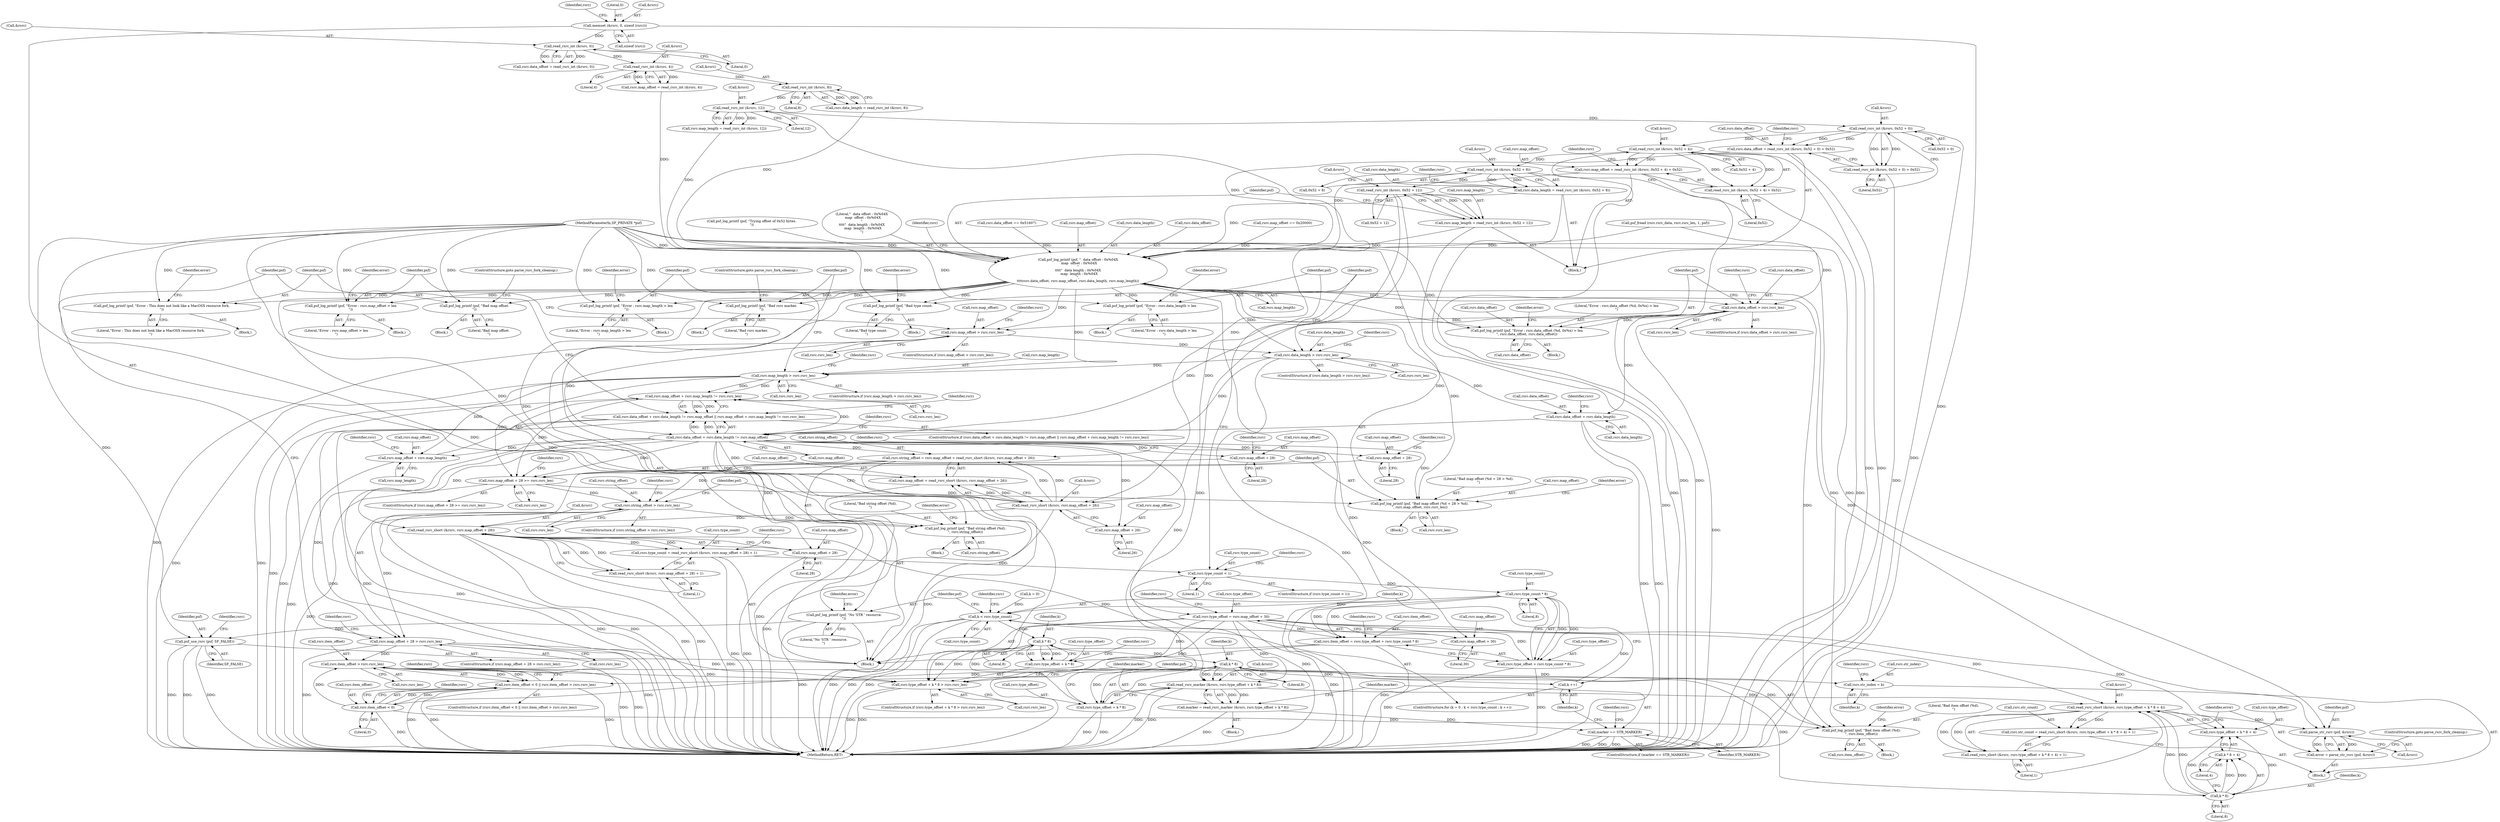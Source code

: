 digraph "0_libsndfile_dbe14f00030af5d3577f4cabbf9861db59e9c378@API" {
"1000248" [label="(Call,read_rsrc_int (&rsrc, 0x52 + 0))"];
"1000223" [label="(Call,read_rsrc_int (&rsrc, 12))"];
"1000215" [label="(Call,read_rsrc_int (&rsrc, 8))"];
"1000207" [label="(Call,read_rsrc_int (&rsrc, 4))"];
"1000199" [label="(Call,read_rsrc_int (&rsrc, 0))"];
"1000116" [label="(Call,memset (&rsrc, 0, sizeof (rsrc)))"];
"1000243" [label="(Call,rsrc.data_offset = read_rsrc_int (&rsrc, 0x52 + 0) + 0x52)"];
"1000287" [label="(Call,psf_log_printf (psf, \"  data offset : 0x%04X\n  map  offset : 0x%04X\n\"\n\t\t\t\t\"  data length : 0x%04X\n  map  length : 0x%04X\n\",\n\t\t\t\trsrc.data_offset, rsrc.map_offset, rsrc.data_length, rsrc.map_length))"];
"1000303" [label="(Call,rsrc.data_offset > rsrc.rsrc_len)"];
"1000311" [label="(Call,psf_log_printf (psf, \"Error : rsrc.data_offset (%d, 0x%x) > len\n\", rsrc.data_offset, rsrc.data_offset))"];
"1000325" [label="(Call,rsrc.map_offset > rsrc.rsrc_len)"];
"1000341" [label="(Call,rsrc.data_length > rsrc.rsrc_len)"];
"1000357" [label="(Call,rsrc.map_length > rsrc.rsrc_len)"];
"1000385" [label="(Call,rsrc.map_offset + rsrc.map_length != rsrc.rsrc_len)"];
"1000373" [label="(Call,rsrc.data_offset + rsrc.data_length != rsrc.map_offset || rsrc.map_offset + rsrc.map_length != rsrc.rsrc_len)"];
"1000405" [label="(Call,rsrc.map_offset + 28 >= rsrc.rsrc_len)"];
"1000415" [label="(Call,psf_log_printf (psf, \"Bad map offset (%d + 28 > %d).\n\", rsrc.map_offset, rsrc.rsrc_len))"];
"1000445" [label="(Call,rsrc.string_offset > rsrc.rsrc_len)"];
"1000453" [label="(Call,psf_log_printf (psf, \"Bad string offset (%d).\n\", rsrc.string_offset))"];
"1000473" [label="(Call,rsrc.map_offset + 28 > rsrc.rsrc_len)"];
"1000535" [label="(Call,rsrc.item_offset > rsrc.rsrc_len)"];
"1000529" [label="(Call,rsrc.item_offset < 0 || rsrc.item_offset > rsrc.rsrc_len)"];
"1000543" [label="(Call,psf_log_printf (psf, \"Bad item offset (%d).\n\", rsrc.item_offset))"];
"1000572" [label="(Call,rsrc.type_offset + k * 8 > rsrc.rsrc_len)"];
"1000386" [label="(Call,rsrc.map_offset + rsrc.map_length)"];
"1000374" [label="(Call,rsrc.data_offset + rsrc.data_length != rsrc.map_offset)"];
"1000406" [label="(Call,rsrc.map_offset + 28)"];
"1000428" [label="(Call,rsrc.string_offset = rsrc.map_offset + read_rsrc_short (&rsrc, rsrc.map_offset + 26))"];
"1000432" [label="(Call,rsrc.map_offset + read_rsrc_short (&rsrc, rsrc.map_offset + 26))"];
"1000436" [label="(Call,read_rsrc_short (&rsrc, rsrc.map_offset + 26))"];
"1000492" [label="(Call,read_rsrc_short (&rsrc, rsrc.map_offset + 28))"];
"1000487" [label="(Call,rsrc.type_count = read_rsrc_short (&rsrc, rsrc.map_offset + 28) + 1)"];
"1000502" [label="(Call,rsrc.type_count < 1)"];
"1000523" [label="(Call,rsrc.type_count * 8)"];
"1000515" [label="(Call,rsrc.item_offset = rsrc.type_offset + rsrc.type_count * 8)"];
"1000530" [label="(Call,rsrc.item_offset < 0)"];
"1000519" [label="(Call,rsrc.type_offset + rsrc.type_count * 8)"];
"1000563" [label="(Call,k < rsrc.type_count)"];
"1000577" [label="(Call,k * 8)"];
"1000573" [label="(Call,rsrc.type_offset + k * 8)"];
"1000597" [label="(Call,k * 8)"];
"1000568" [label="(Call,k ++)"];
"1000590" [label="(Call,read_rsrc_marker (&rsrc, rsrc.type_offset + k * 8))"];
"1000588" [label="(Call,marker = read_rsrc_marker (&rsrc, rsrc.type_offset + k * 8))"];
"1000601" [label="(Call,marker == STR_MARKER)"];
"1000615" [label="(Call,read_rsrc_short (&rsrc, rsrc.type_offset + k * 8 + 4))"];
"1000610" [label="(Call,rsrc.str_count = read_rsrc_short (&rsrc, rsrc.type_offset + k * 8 + 4) + 1)"];
"1000614" [label="(Call,read_rsrc_short (&rsrc, rsrc.type_offset + k * 8 + 4) + 1)"];
"1000630" [label="(Call,parse_str_rsrc (psf, &rsrc))"];
"1000628" [label="(Call,error = parse_str_rsrc (psf, &rsrc))"];
"1000593" [label="(Call,rsrc.type_offset + k * 8)"];
"1000605" [label="(Call,rsrc.str_index = k)"];
"1000623" [label="(Call,k * 8)"];
"1000618" [label="(Call,rsrc.type_offset + k * 8 + 4)"];
"1000622" [label="(Call,k * 8 + 4)"];
"1000491" [label="(Call,read_rsrc_short (&rsrc, rsrc.map_offset + 28) + 1)"];
"1000439" [label="(Call,rsrc.map_offset + 26)"];
"1000463" [label="(Call,rsrc.type_offset = rsrc.map_offset + 30)"];
"1000467" [label="(Call,rsrc.map_offset + 30)"];
"1000474" [label="(Call,rsrc.map_offset + 28)"];
"1000495" [label="(Call,rsrc.map_offset + 28)"];
"1000375" [label="(Call,rsrc.data_offset + rsrc.data_length)"];
"1000333" [label="(Call,psf_log_printf (psf, \"Error : rsrc.map_offset > len\n\"))"];
"1000349" [label="(Call,psf_log_printf (psf, \"Error : rsrc.data_length > len\n\"))"];
"1000365" [label="(Call,psf_log_printf (psf, \"Error : rsrc.map_length > len\n\"))"];
"1000397" [label="(Call,psf_log_printf (psf, \"Error : This does not look like a MacOSX resource fork.\n\"))"];
"1000483" [label="(Call,psf_log_printf (psf, \"Bad map offset.\n\"))"];
"1000508" [label="(Call,psf_log_printf (psf, \"Bad type count.\n\"))"];
"1000584" [label="(Call,psf_log_printf (psf, \"Bad rsrc marker.\n\"))"];
"1000635" [label="(Call,psf_log_printf (psf, \"No 'STR ' resource.\n\"))"];
"1000642" [label="(Call,psf_use_rsrc (psf, SF_FALSE))"];
"1000247" [label="(Call,read_rsrc_int (&rsrc, 0x52 + 0) + 0x52)"];
"1000260" [label="(Call,read_rsrc_int (&rsrc, 0x52 + 4))"];
"1000255" [label="(Call,rsrc.map_offset = read_rsrc_int (&rsrc, 0x52 + 4) + 0x52)"];
"1000259" [label="(Call,read_rsrc_int (&rsrc, 0x52 + 4) + 0x52)"];
"1000271" [label="(Call,read_rsrc_int (&rsrc, 0x52 + 8))"];
"1000267" [label="(Call,rsrc.data_length = read_rsrc_int (&rsrc, 0x52 + 8))"];
"1000281" [label="(Call,read_rsrc_int (&rsrc, 0x52 + 12))"];
"1000277" [label="(Call,rsrc.map_length = read_rsrc_int (&rsrc, 0x52 + 12))"];
"1000345" [label="(Call,rsrc.rsrc_len)"];
"1000519" [label="(Call,rsrc.type_offset + rsrc.type_count * 8)"];
"1000639" [label="(Identifier,error)"];
"1000479" [label="(Call,rsrc.rsrc_len)"];
"1000195" [label="(Call,rsrc.data_offset = read_rsrc_int (&rsrc, 0))"];
"1000600" [label="(ControlStructure,if (marker == STR_MARKER))"];
"1000104" [label="(MethodParameterIn,SF_PRIVATE *psf)"];
"1000414" [label="(Block,)"];
"1000563" [label="(Call,k < rsrc.type_count)"];
"1000622" [label="(Call,k * 8 + 4)"];
"1000340" [label="(ControlStructure,if (rsrc.data_length > rsrc.rsrc_len))"];
"1000263" [label="(Call,0x52 + 4)"];
"1000443" [label="(Literal,26)"];
"1000583" [label="(Block,)"];
"1000382" [label="(Call,rsrc.map_offset)"];
"1000364" [label="(Block,)"];
"1000430" [label="(Identifier,rsrc)"];
"1000615" [label="(Call,read_rsrc_short (&rsrc, rsrc.type_offset + k * 8 + 4))"];
"1000281" [label="(Call,read_rsrc_int (&rsrc, 0x52 + 12))"];
"1000604" [label="(Block,)"];
"1000234" [label="(Call,rsrc.map_offset == 0x20000)"];
"1000489" [label="(Identifier,rsrc)"];
"1000105" [label="(Block,)"];
"1000268" [label="(Call,rsrc.data_length)"];
"1000251" [label="(Call,0x52 + 0)"];
"1000248" [label="(Call,read_rsrc_int (&rsrc, 0x52 + 0))"];
"1000314" [label="(Call,rsrc.data_offset)"];
"1000543" [label="(Call,psf_log_printf (psf, \"Bad item offset (%d).\n\", rsrc.item_offset))"];
"1000585" [label="(Identifier,psf)"];
"1000219" [label="(Call,rsrc.map_length = read_rsrc_int (&rsrc, 12))"];
"1000116" [label="(Call,memset (&rsrc, 0, sizeof (rsrc)))"];
"1000175" [label="(Call,psf_fread (rsrc.rsrc_data, rsrc.rsrc_len, 1, psf))"];
"1000215" [label="(Call,read_rsrc_int (&rsrc, 8))"];
"1000334" [label="(Identifier,psf)"];
"1000580" [label="(Call,rsrc.rsrc_len)"];
"1000634" [label="(ControlStructure,goto parse_rsrc_fork_cleanup;)"];
"1000528" [label="(ControlStructure,if (rsrc.item_offset < 0 || rsrc.item_offset > rsrc.rsrc_len))"];
"1000407" [label="(Call,rsrc.map_offset)"];
"1000260" [label="(Call,read_rsrc_int (&rsrc, 0x52 + 4))"];
"1000546" [label="(Call,rsrc.item_offset)"];
"1000571" [label="(ControlStructure,if (rsrc.type_offset + k * 8 > rsrc.rsrc_len))"];
"1000568" [label="(Call,k ++)"];
"1000524" [label="(Call,rsrc.type_count)"];
"1000603" [label="(Identifier,STR_MARKER)"];
"1000632" [label="(Call,&rsrc)"];
"1000417" [label="(Literal,\"Bad map offset (%d + 28 > %d).\n\")"];
"1000624" [label="(Identifier,k)"];
"1000388" [label="(Identifier,rsrc)"];
"1000436" [label="(Call,read_rsrc_short (&rsrc, rsrc.map_offset + 26))"];
"1000397" [label="(Call,psf_log_printf (psf, \"Error : This does not look like a MacOSX resource fork.\n\"))"];
"1000485" [label="(Literal,\"Bad map offset.\n\")"];
"1000504" [label="(Identifier,rsrc)"];
"1000579" [label="(Literal,8)"];
"1000618" [label="(Call,rsrc.type_offset + k * 8 + 4)"];
"1000311" [label="(Call,psf_log_printf (psf, \"Error : rsrc.data_offset (%d, 0x%x) > len\n\", rsrc.data_offset, rsrc.data_offset))"];
"1000321" [label="(Identifier,error)"];
"1000421" [label="(Call,rsrc.rsrc_len)"];
"1000256" [label="(Call,rsrc.map_offset)"];
"1000226" [label="(Literal,12)"];
"1000377" [label="(Identifier,rsrc)"];
"1000224" [label="(Call,&rsrc)"];
"1000406" [label="(Call,rsrc.map_offset + 28)"];
"1000587" [label="(ControlStructure,goto parse_rsrc_fork_cleanup;)"];
"1000361" [label="(Call,rsrc.rsrc_len)"];
"1000387" [label="(Call,rsrc.map_offset)"];
"1000447" [label="(Identifier,rsrc)"];
"1000243" [label="(Call,rsrc.data_offset = read_rsrc_int (&rsrc, 0x52 + 0) + 0x52)"];
"1000534" [label="(Literal,0)"];
"1000367" [label="(Literal,\"Error : rsrc.map_length > len\n\")"];
"1000530" [label="(Call,rsrc.item_offset < 0)"];
"1000627" [label="(Literal,1)"];
"1000271" [label="(Call,read_rsrc_int (&rsrc, 0x52 + 8))"];
"1000240" [label="(Call,psf_log_printf (psf, \"Trying offset of 0x52 bytes.\n\"))"];
"1000446" [label="(Call,rsrc.string_offset)"];
"1000463" [label="(Call,rsrc.type_offset = rsrc.map_offset + 30)"];
"1000594" [label="(Call,rsrc.type_offset)"];
"1000559" [label="(ControlStructure,for (k = 0 ; k < rsrc.type_count ; k ++))"];
"1000247" [label="(Call,read_rsrc_int (&rsrc, 0x52 + 0) + 0x52)"];
"1000207" [label="(Call,read_rsrc_int (&rsrc, 4))"];
"1000279" [label="(Identifier,rsrc)"];
"1000289" [label="(Literal,\"  data offset : 0x%04X\n  map  offset : 0x%04X\n\"\n\t\t\t\t\"  data length : 0x%04X\n  map  length : 0x%04X\n\")"];
"1000351" [label="(Literal,\"Error : rsrc.data_length > len\n\")"];
"1000449" [label="(Call,rsrc.rsrc_len)"];
"1000492" [label="(Call,read_rsrc_short (&rsrc, rsrc.map_offset + 28))"];
"1000616" [label="(Call,&rsrc)"];
"1000342" [label="(Call,rsrc.data_length)"];
"1000588" [label="(Call,marker = read_rsrc_marker (&rsrc, rsrc.type_offset + k * 8))"];
"1000509" [label="(Identifier,psf)"];
"1000502" [label="(Call,rsrc.type_count < 1)"];
"1000584" [label="(Call,psf_log_printf (psf, \"Bad rsrc marker.\n\"))"];
"1000520" [label="(Call,rsrc.type_offset)"];
"1000476" [label="(Identifier,rsrc)"];
"1000544" [label="(Identifier,psf)"];
"1000313" [label="(Literal,\"Error : rsrc.data_offset (%d, 0x%x) > len\n\")"];
"1000216" [label="(Call,&rsrc)"];
"1000467" [label="(Call,rsrc.map_offset + 30)"];
"1000527" [label="(Literal,8)"];
"1000496" [label="(Call,rsrc.map_offset)"];
"1000574" [label="(Call,rsrc.type_offset)"];
"1000486" [label="(ControlStructure,goto parse_rsrc_fork_cleanup;)"];
"1000508" [label="(Call,psf_log_printf (psf, \"Bad type count.\n\"))"];
"1000439" [label="(Call,rsrc.map_offset + 26)"];
"1000545" [label="(Literal,\"Bad item offset (%d).\n\")"];
"1000516" [label="(Call,rsrc.item_offset)"];
"1000372" [label="(ControlStructure,if (rsrc.data_offset + rsrc.data_length != rsrc.map_offset || rsrc.map_offset + rsrc.map_length != rsrc.rsrc_len))"];
"1000239" [label="(Block,)"];
"1000636" [label="(Identifier,psf)"];
"1000326" [label="(Call,rsrc.map_offset)"];
"1000433" [label="(Call,rsrc.map_offset)"];
"1000415" [label="(Call,psf_log_printf (psf, \"Bad map offset (%d + 28 > %d).\n\", rsrc.map_offset, rsrc.rsrc_len))"];
"1000510" [label="(Literal,\"Bad type count.\n\")"];
"1000623" [label="(Call,k * 8)"];
"1000359" [label="(Identifier,rsrc)"];
"1000536" [label="(Call,rsrc.item_offset)"];
"1000512" [label="(Identifier,error)"];
"1000401" [label="(Identifier,error)"];
"1000429" [label="(Call,rsrc.string_offset)"];
"1000375" [label="(Call,rsrc.data_offset + rsrc.data_length)"];
"1000357" [label="(Call,rsrc.map_length > rsrc.rsrc_len)"];
"1000529" [label="(Call,rsrc.item_offset < 0 || rsrc.item_offset > rsrc.rsrc_len)"];
"1000532" [label="(Identifier,rsrc)"];
"1000474" [label="(Call,rsrc.map_offset + 28)"];
"1000593" [label="(Call,rsrc.type_offset + k * 8)"];
"1000356" [label="(ControlStructure,if (rsrc.map_length > rsrc.rsrc_len))"];
"1000503" [label="(Call,rsrc.type_count)"];
"1000304" [label="(Call,rsrc.data_offset)"];
"1000644" [label="(Identifier,SF_FALSE)"];
"1000455" [label="(Literal,\"Bad string offset (%d).\n\")"];
"1000619" [label="(Call,rsrc.type_offset)"];
"1000655" [label="(MethodReturn,RET)"];
"1000531" [label="(Call,rsrc.item_offset)"];
"1000269" [label="(Identifier,rsrc)"];
"1000472" [label="(ControlStructure,if (rsrc.map_offset + 28 > rsrc.rsrc_len))"];
"1000606" [label="(Call,rsrc.str_index)"];
"1000578" [label="(Identifier,k)"];
"1000312" [label="(Identifier,psf)"];
"1000581" [label="(Identifier,rsrc)"];
"1000267" [label="(Call,rsrc.data_length = read_rsrc_int (&rsrc, 0x52 + 8))"];
"1000456" [label="(Call,rsrc.string_offset)"];
"1000374" [label="(Call,rsrc.data_offset + rsrc.data_length != rsrc.map_offset)"];
"1000408" [label="(Identifier,rsrc)"];
"1000203" [label="(Call,rsrc.map_offset = read_rsrc_int (&rsrc, 4))"];
"1000432" [label="(Call,rsrc.map_offset + read_rsrc_short (&rsrc, rsrc.map_offset + 26))"];
"1000480" [label="(Identifier,rsrc)"];
"1000350" [label="(Identifier,psf)"];
"1000488" [label="(Call,rsrc.type_count)"];
"1000484" [label="(Identifier,psf)"];
"1000396" [label="(Block,)"];
"1000327" [label="(Identifier,rsrc)"];
"1000612" [label="(Identifier,rsrc)"];
"1000440" [label="(Call,rsrc.map_offset)"];
"1000332" [label="(Block,)"];
"1000333" [label="(Call,psf_log_printf (psf, \"Error : rsrc.map_offset > len\n\"))"];
"1000278" [label="(Call,rsrc.map_length)"];
"1000614" [label="(Call,read_rsrc_short (&rsrc, rsrc.type_offset + k * 8 + 4) + 1)"];
"1000607" [label="(Identifier,rsrc)"];
"1000383" [label="(Identifier,rsrc)"];
"1000647" [label="(Identifier,rsrc)"];
"1000555" [label="(Identifier,rsrc)"];
"1000597" [label="(Call,k * 8)"];
"1000478" [label="(Literal,28)"];
"1000277" [label="(Call,rsrc.map_length = read_rsrc_int (&rsrc, 0x52 + 12))"];
"1000611" [label="(Call,rsrc.str_count)"];
"1000411" [label="(Call,rsrc.rsrc_len)"];
"1000343" [label="(Identifier,rsrc)"];
"1000124" [label="(Identifier,rsrc)"];
"1000418" [label="(Call,rsrc.map_offset)"];
"1000569" [label="(Identifier,k)"];
"1000282" [label="(Call,&rsrc)"];
"1000473" [label="(Call,rsrc.map_offset + 28 > rsrc.rsrc_len)"];
"1000305" [label="(Identifier,rsrc)"];
"1000542" [label="(Block,)"];
"1000335" [label="(Literal,\"Error : rsrc.map_offset > len\n\")"];
"1000274" [label="(Call,0x52 + 8)"];
"1000218" [label="(Literal,8)"];
"1000358" [label="(Call,rsrc.map_length)"];
"1000365" [label="(Call,psf_log_printf (psf, \"Error : rsrc.map_length > len\n\"))"];
"1000324" [label="(ControlStructure,if (rsrc.map_offset > rsrc.rsrc_len))"];
"1000482" [label="(Block,)"];
"1000629" [label="(Identifier,error)"];
"1000266" [label="(Literal,0x52)"];
"1000325" [label="(Call,rsrc.map_offset > rsrc.rsrc_len)"];
"1000483" [label="(Call,psf_log_printf (psf, \"Bad map offset.\n\"))"];
"1000539" [label="(Call,rsrc.rsrc_len)"];
"1000507" [label="(Block,)"];
"1000577" [label="(Call,k * 8)"];
"1000376" [label="(Call,rsrc.data_offset)"];
"1000200" [label="(Call,&rsrc)"];
"1000465" [label="(Identifier,rsrc)"];
"1000261" [label="(Call,&rsrc)"];
"1000353" [label="(Identifier,error)"];
"1000628" [label="(Call,error = parse_str_rsrc (psf, &rsrc))"];
"1000307" [label="(Call,rsrc.rsrc_len)"];
"1000630" [label="(Call,parse_str_rsrc (psf, &rsrc))"];
"1000369" [label="(Identifier,error)"];
"1000249" [label="(Call,&rsrc)"];
"1000119" [label="(Literal,0)"];
"1000120" [label="(Call,sizeof (rsrc))"];
"1000410" [label="(Literal,28)"];
"1000244" [label="(Call,rsrc.data_offset)"];
"1000117" [label="(Call,&rsrc)"];
"1000229" [label="(Call,rsrc.data_offset == 0x51607)"];
"1000471" [label="(Literal,30)"];
"1000468" [label="(Call,rsrc.map_offset)"];
"1000487" [label="(Call,rsrc.type_count = read_rsrc_short (&rsrc, rsrc.map_offset + 28) + 1)"];
"1000405" [label="(Call,rsrc.map_offset + 28 >= rsrc.rsrc_len)"];
"1000398" [label="(Identifier,psf)"];
"1000500" [label="(Literal,1)"];
"1000625" [label="(Literal,8)"];
"1000348" [label="(Block,)"];
"1000601" [label="(Call,marker == STR_MARKER)"];
"1000341" [label="(Call,rsrc.data_length > rsrc.rsrc_len)"];
"1000523" [label="(Call,rsrc.type_count * 8)"];
"1000631" [label="(Identifier,psf)"];
"1000643" [label="(Identifier,psf)"];
"1000272" [label="(Call,&rsrc)"];
"1000293" [label="(Call,rsrc.map_offset)"];
"1000570" [label="(Block,)"];
"1000416" [label="(Identifier,psf)"];
"1000453" [label="(Call,psf_log_printf (psf, \"Bad string offset (%d).\n\", rsrc.string_offset))"];
"1000626" [label="(Literal,4)"];
"1000379" [label="(Call,rsrc.data_length)"];
"1000444" [label="(ControlStructure,if (rsrc.string_offset > rsrc.rsrc_len))"];
"1000425" [label="(Identifier,error)"];
"1000223" [label="(Call,read_rsrc_int (&rsrc, 12))"];
"1000208" [label="(Call,&rsrc)"];
"1000428" [label="(Call,rsrc.string_offset = rsrc.map_offset + read_rsrc_short (&rsrc, rsrc.map_offset + 26))"];
"1000349" [label="(Call,psf_log_printf (psf, \"Error : rsrc.data_length > len\n\"))"];
"1000590" [label="(Call,read_rsrc_marker (&rsrc, rsrc.type_offset + k * 8))"];
"1000464" [label="(Call,rsrc.type_offset)"];
"1000565" [label="(Call,rsrc.type_count)"];
"1000211" [label="(Call,rsrc.data_length = read_rsrc_int (&rsrc, 8))"];
"1000394" [label="(Identifier,rsrc)"];
"1000517" [label="(Identifier,rsrc)"];
"1000393" [label="(Call,rsrc.rsrc_len)"];
"1000610" [label="(Call,rsrc.str_count = read_rsrc_short (&rsrc, rsrc.type_offset + k * 8 + 4) + 1)"];
"1000495" [label="(Call,rsrc.map_offset + 28)"];
"1000329" [label="(Call,rsrc.rsrc_len)"];
"1000296" [label="(Call,rsrc.data_length)"];
"1000290" [label="(Call,rsrc.data_offset)"];
"1000255" [label="(Call,rsrc.map_offset = read_rsrc_int (&rsrc, 0x52 + 4) + 0x52)"];
"1000317" [label="(Call,rsrc.data_offset)"];
"1000373" [label="(Call,rsrc.data_offset + rsrc.data_length != rsrc.map_offset || rsrc.map_offset + rsrc.map_length != rsrc.rsrc_len)"];
"1000535" [label="(Call,rsrc.item_offset > rsrc.rsrc_len)"];
"1000589" [label="(Identifier,marker)"];
"1000506" [label="(Literal,1)"];
"1000399" [label="(Literal,\"Error : This does not look like a MacOSX resource fork.\n\")"];
"1000299" [label="(Call,rsrc.map_length)"];
"1000310" [label="(Block,)"];
"1000303" [label="(Call,rsrc.data_offset > rsrc.rsrc_len)"];
"1000202" [label="(Literal,0)"];
"1000412" [label="(Identifier,rsrc)"];
"1000515" [label="(Call,rsrc.item_offset = rsrc.type_offset + rsrc.type_count * 8)"];
"1000550" [label="(Identifier,error)"];
"1000259" [label="(Call,read_rsrc_int (&rsrc, 0x52 + 4) + 0x52)"];
"1000598" [label="(Identifier,k)"];
"1000437" [label="(Call,&rsrc)"];
"1000575" [label="(Identifier,rsrc)"];
"1000199" [label="(Call,read_rsrc_int (&rsrc, 0))"];
"1000491" [label="(Call,read_rsrc_short (&rsrc, rsrc.map_offset + 28) + 1)"];
"1000404" [label="(ControlStructure,if (rsrc.map_offset + 28 >= rsrc.rsrc_len))"];
"1000642" [label="(Call,psf_use_rsrc (psf, SF_FALSE))"];
"1000386" [label="(Call,rsrc.map_offset + rsrc.map_length)"];
"1000572" [label="(Call,rsrc.type_offset + k * 8 > rsrc.rsrc_len)"];
"1000605" [label="(Call,rsrc.str_index = k)"];
"1000609" [label="(Identifier,k)"];
"1000284" [label="(Call,0x52 + 12)"];
"1000452" [label="(Block,)"];
"1000390" [label="(Call,rsrc.map_length)"];
"1000454" [label="(Identifier,psf)"];
"1000493" [label="(Call,&rsrc)"];
"1000586" [label="(Literal,\"Bad rsrc marker.\n\")"];
"1000337" [label="(Identifier,error)"];
"1000210" [label="(Literal,4)"];
"1000573" [label="(Call,rsrc.type_offset + k * 8)"];
"1000501" [label="(ControlStructure,if (rsrc.type_count < 1))"];
"1000635" [label="(Call,psf_log_printf (psf, \"No 'STR ' resource.\n\"))"];
"1000537" [label="(Identifier,rsrc)"];
"1000560" [label="(Call,k = 0)"];
"1000599" [label="(Literal,8)"];
"1000591" [label="(Call,&rsrc)"];
"1000460" [label="(Identifier,error)"];
"1000445" [label="(Call,rsrc.string_offset > rsrc.rsrc_len)"];
"1000499" [label="(Literal,28)"];
"1000302" [label="(ControlStructure,if (rsrc.data_offset > rsrc.rsrc_len))"];
"1000602" [label="(Identifier,marker)"];
"1000366" [label="(Identifier,psf)"];
"1000254" [label="(Literal,0x52)"];
"1000257" [label="(Identifier,rsrc)"];
"1000564" [label="(Identifier,k)"];
"1000385" [label="(Call,rsrc.map_offset + rsrc.map_length != rsrc.rsrc_len)"];
"1000287" [label="(Call,psf_log_printf (psf, \"  data offset : 0x%04X\n  map  offset : 0x%04X\n\"\n\t\t\t\t\"  data length : 0x%04X\n  map  length : 0x%04X\n\",\n\t\t\t\trsrc.data_offset, rsrc.map_offset, rsrc.data_length, rsrc.map_length))"];
"1000637" [label="(Literal,\"No 'STR ' resource.\n\")"];
"1000475" [label="(Call,rsrc.map_offset)"];
"1000288" [label="(Identifier,psf)"];
"1000248" -> "1000247"  [label="AST: "];
"1000248" -> "1000251"  [label="CFG: "];
"1000249" -> "1000248"  [label="AST: "];
"1000251" -> "1000248"  [label="AST: "];
"1000254" -> "1000248"  [label="CFG: "];
"1000248" -> "1000655"  [label="DDG: "];
"1000248" -> "1000243"  [label="DDG: "];
"1000248" -> "1000243"  [label="DDG: "];
"1000248" -> "1000247"  [label="DDG: "];
"1000248" -> "1000247"  [label="DDG: "];
"1000223" -> "1000248"  [label="DDG: "];
"1000248" -> "1000260"  [label="DDG: "];
"1000223" -> "1000219"  [label="AST: "];
"1000223" -> "1000226"  [label="CFG: "];
"1000224" -> "1000223"  [label="AST: "];
"1000226" -> "1000223"  [label="AST: "];
"1000219" -> "1000223"  [label="CFG: "];
"1000223" -> "1000219"  [label="DDG: "];
"1000223" -> "1000219"  [label="DDG: "];
"1000215" -> "1000223"  [label="DDG: "];
"1000223" -> "1000436"  [label="DDG: "];
"1000215" -> "1000211"  [label="AST: "];
"1000215" -> "1000218"  [label="CFG: "];
"1000216" -> "1000215"  [label="AST: "];
"1000218" -> "1000215"  [label="AST: "];
"1000211" -> "1000215"  [label="CFG: "];
"1000215" -> "1000211"  [label="DDG: "];
"1000215" -> "1000211"  [label="DDG: "];
"1000207" -> "1000215"  [label="DDG: "];
"1000207" -> "1000203"  [label="AST: "];
"1000207" -> "1000210"  [label="CFG: "];
"1000208" -> "1000207"  [label="AST: "];
"1000210" -> "1000207"  [label="AST: "];
"1000203" -> "1000207"  [label="CFG: "];
"1000207" -> "1000203"  [label="DDG: "];
"1000207" -> "1000203"  [label="DDG: "];
"1000199" -> "1000207"  [label="DDG: "];
"1000199" -> "1000195"  [label="AST: "];
"1000199" -> "1000202"  [label="CFG: "];
"1000200" -> "1000199"  [label="AST: "];
"1000202" -> "1000199"  [label="AST: "];
"1000195" -> "1000199"  [label="CFG: "];
"1000199" -> "1000195"  [label="DDG: "];
"1000199" -> "1000195"  [label="DDG: "];
"1000116" -> "1000199"  [label="DDG: "];
"1000116" -> "1000105"  [label="AST: "];
"1000116" -> "1000120"  [label="CFG: "];
"1000117" -> "1000116"  [label="AST: "];
"1000119" -> "1000116"  [label="AST: "];
"1000120" -> "1000116"  [label="AST: "];
"1000124" -> "1000116"  [label="CFG: "];
"1000116" -> "1000655"  [label="DDG: "];
"1000243" -> "1000239"  [label="AST: "];
"1000243" -> "1000247"  [label="CFG: "];
"1000244" -> "1000243"  [label="AST: "];
"1000247" -> "1000243"  [label="AST: "];
"1000257" -> "1000243"  [label="CFG: "];
"1000243" -> "1000655"  [label="DDG: "];
"1000243" -> "1000287"  [label="DDG: "];
"1000287" -> "1000105"  [label="AST: "];
"1000287" -> "1000299"  [label="CFG: "];
"1000288" -> "1000287"  [label="AST: "];
"1000289" -> "1000287"  [label="AST: "];
"1000290" -> "1000287"  [label="AST: "];
"1000293" -> "1000287"  [label="AST: "];
"1000296" -> "1000287"  [label="AST: "];
"1000299" -> "1000287"  [label="AST: "];
"1000305" -> "1000287"  [label="CFG: "];
"1000287" -> "1000655"  [label="DDG: "];
"1000240" -> "1000287"  [label="DDG: "];
"1000175" -> "1000287"  [label="DDG: "];
"1000104" -> "1000287"  [label="DDG: "];
"1000229" -> "1000287"  [label="DDG: "];
"1000234" -> "1000287"  [label="DDG: "];
"1000255" -> "1000287"  [label="DDG: "];
"1000203" -> "1000287"  [label="DDG: "];
"1000267" -> "1000287"  [label="DDG: "];
"1000211" -> "1000287"  [label="DDG: "];
"1000277" -> "1000287"  [label="DDG: "];
"1000219" -> "1000287"  [label="DDG: "];
"1000287" -> "1000303"  [label="DDG: "];
"1000287" -> "1000311"  [label="DDG: "];
"1000287" -> "1000325"  [label="DDG: "];
"1000287" -> "1000333"  [label="DDG: "];
"1000287" -> "1000341"  [label="DDG: "];
"1000287" -> "1000349"  [label="DDG: "];
"1000287" -> "1000357"  [label="DDG: "];
"1000287" -> "1000365"  [label="DDG: "];
"1000287" -> "1000397"  [label="DDG: "];
"1000287" -> "1000415"  [label="DDG: "];
"1000287" -> "1000453"  [label="DDG: "];
"1000287" -> "1000483"  [label="DDG: "];
"1000287" -> "1000508"  [label="DDG: "];
"1000287" -> "1000543"  [label="DDG: "];
"1000287" -> "1000584"  [label="DDG: "];
"1000287" -> "1000630"  [label="DDG: "];
"1000287" -> "1000635"  [label="DDG: "];
"1000303" -> "1000302"  [label="AST: "];
"1000303" -> "1000307"  [label="CFG: "];
"1000304" -> "1000303"  [label="AST: "];
"1000307" -> "1000303"  [label="AST: "];
"1000312" -> "1000303"  [label="CFG: "];
"1000327" -> "1000303"  [label="CFG: "];
"1000303" -> "1000655"  [label="DDG: "];
"1000175" -> "1000303"  [label="DDG: "];
"1000303" -> "1000311"  [label="DDG: "];
"1000303" -> "1000325"  [label="DDG: "];
"1000303" -> "1000374"  [label="DDG: "];
"1000303" -> "1000375"  [label="DDG: "];
"1000311" -> "1000310"  [label="AST: "];
"1000311" -> "1000317"  [label="CFG: "];
"1000312" -> "1000311"  [label="AST: "];
"1000313" -> "1000311"  [label="AST: "];
"1000314" -> "1000311"  [label="AST: "];
"1000317" -> "1000311"  [label="AST: "];
"1000321" -> "1000311"  [label="CFG: "];
"1000104" -> "1000311"  [label="DDG: "];
"1000325" -> "1000324"  [label="AST: "];
"1000325" -> "1000329"  [label="CFG: "];
"1000326" -> "1000325"  [label="AST: "];
"1000329" -> "1000325"  [label="AST: "];
"1000334" -> "1000325"  [label="CFG: "];
"1000343" -> "1000325"  [label="CFG: "];
"1000325" -> "1000655"  [label="DDG: "];
"1000325" -> "1000341"  [label="DDG: "];
"1000325" -> "1000374"  [label="DDG: "];
"1000341" -> "1000340"  [label="AST: "];
"1000341" -> "1000345"  [label="CFG: "];
"1000342" -> "1000341"  [label="AST: "];
"1000345" -> "1000341"  [label="AST: "];
"1000350" -> "1000341"  [label="CFG: "];
"1000359" -> "1000341"  [label="CFG: "];
"1000341" -> "1000655"  [label="DDG: "];
"1000341" -> "1000357"  [label="DDG: "];
"1000341" -> "1000374"  [label="DDG: "];
"1000341" -> "1000375"  [label="DDG: "];
"1000357" -> "1000356"  [label="AST: "];
"1000357" -> "1000361"  [label="CFG: "];
"1000358" -> "1000357"  [label="AST: "];
"1000361" -> "1000357"  [label="AST: "];
"1000366" -> "1000357"  [label="CFG: "];
"1000377" -> "1000357"  [label="CFG: "];
"1000357" -> "1000655"  [label="DDG: "];
"1000357" -> "1000655"  [label="DDG: "];
"1000357" -> "1000385"  [label="DDG: "];
"1000357" -> "1000385"  [label="DDG: "];
"1000357" -> "1000386"  [label="DDG: "];
"1000357" -> "1000405"  [label="DDG: "];
"1000385" -> "1000373"  [label="AST: "];
"1000385" -> "1000393"  [label="CFG: "];
"1000386" -> "1000385"  [label="AST: "];
"1000393" -> "1000385"  [label="AST: "];
"1000373" -> "1000385"  [label="CFG: "];
"1000385" -> "1000655"  [label="DDG: "];
"1000385" -> "1000373"  [label="DDG: "];
"1000385" -> "1000373"  [label="DDG: "];
"1000374" -> "1000385"  [label="DDG: "];
"1000385" -> "1000405"  [label="DDG: "];
"1000373" -> "1000372"  [label="AST: "];
"1000373" -> "1000374"  [label="CFG: "];
"1000374" -> "1000373"  [label="AST: "];
"1000398" -> "1000373"  [label="CFG: "];
"1000408" -> "1000373"  [label="CFG: "];
"1000373" -> "1000655"  [label="DDG: "];
"1000373" -> "1000655"  [label="DDG: "];
"1000373" -> "1000655"  [label="DDG: "];
"1000374" -> "1000373"  [label="DDG: "];
"1000374" -> "1000373"  [label="DDG: "];
"1000405" -> "1000404"  [label="AST: "];
"1000405" -> "1000411"  [label="CFG: "];
"1000406" -> "1000405"  [label="AST: "];
"1000411" -> "1000405"  [label="AST: "];
"1000416" -> "1000405"  [label="CFG: "];
"1000430" -> "1000405"  [label="CFG: "];
"1000405" -> "1000655"  [label="DDG: "];
"1000374" -> "1000405"  [label="DDG: "];
"1000405" -> "1000415"  [label="DDG: "];
"1000405" -> "1000445"  [label="DDG: "];
"1000415" -> "1000414"  [label="AST: "];
"1000415" -> "1000421"  [label="CFG: "];
"1000416" -> "1000415"  [label="AST: "];
"1000417" -> "1000415"  [label="AST: "];
"1000418" -> "1000415"  [label="AST: "];
"1000421" -> "1000415"  [label="AST: "];
"1000425" -> "1000415"  [label="CFG: "];
"1000104" -> "1000415"  [label="DDG: "];
"1000374" -> "1000415"  [label="DDG: "];
"1000445" -> "1000444"  [label="AST: "];
"1000445" -> "1000449"  [label="CFG: "];
"1000446" -> "1000445"  [label="AST: "];
"1000449" -> "1000445"  [label="AST: "];
"1000454" -> "1000445"  [label="CFG: "];
"1000465" -> "1000445"  [label="CFG: "];
"1000445" -> "1000655"  [label="DDG: "];
"1000445" -> "1000655"  [label="DDG: "];
"1000428" -> "1000445"  [label="DDG: "];
"1000445" -> "1000453"  [label="DDG: "];
"1000445" -> "1000473"  [label="DDG: "];
"1000453" -> "1000452"  [label="AST: "];
"1000453" -> "1000456"  [label="CFG: "];
"1000454" -> "1000453"  [label="AST: "];
"1000455" -> "1000453"  [label="AST: "];
"1000456" -> "1000453"  [label="AST: "];
"1000460" -> "1000453"  [label="CFG: "];
"1000104" -> "1000453"  [label="DDG: "];
"1000473" -> "1000472"  [label="AST: "];
"1000473" -> "1000479"  [label="CFG: "];
"1000474" -> "1000473"  [label="AST: "];
"1000479" -> "1000473"  [label="AST: "];
"1000484" -> "1000473"  [label="CFG: "];
"1000489" -> "1000473"  [label="CFG: "];
"1000473" -> "1000655"  [label="DDG: "];
"1000473" -> "1000655"  [label="DDG: "];
"1000374" -> "1000473"  [label="DDG: "];
"1000473" -> "1000535"  [label="DDG: "];
"1000473" -> "1000572"  [label="DDG: "];
"1000535" -> "1000529"  [label="AST: "];
"1000535" -> "1000539"  [label="CFG: "];
"1000536" -> "1000535"  [label="AST: "];
"1000539" -> "1000535"  [label="AST: "];
"1000529" -> "1000535"  [label="CFG: "];
"1000535" -> "1000655"  [label="DDG: "];
"1000535" -> "1000655"  [label="DDG: "];
"1000535" -> "1000529"  [label="DDG: "];
"1000535" -> "1000529"  [label="DDG: "];
"1000530" -> "1000535"  [label="DDG: "];
"1000535" -> "1000543"  [label="DDG: "];
"1000535" -> "1000572"  [label="DDG: "];
"1000529" -> "1000528"  [label="AST: "];
"1000529" -> "1000530"  [label="CFG: "];
"1000530" -> "1000529"  [label="AST: "];
"1000544" -> "1000529"  [label="CFG: "];
"1000555" -> "1000529"  [label="CFG: "];
"1000529" -> "1000655"  [label="DDG: "];
"1000529" -> "1000655"  [label="DDG: "];
"1000529" -> "1000655"  [label="DDG: "];
"1000530" -> "1000529"  [label="DDG: "];
"1000530" -> "1000529"  [label="DDG: "];
"1000543" -> "1000542"  [label="AST: "];
"1000543" -> "1000546"  [label="CFG: "];
"1000544" -> "1000543"  [label="AST: "];
"1000545" -> "1000543"  [label="AST: "];
"1000546" -> "1000543"  [label="AST: "];
"1000550" -> "1000543"  [label="CFG: "];
"1000104" -> "1000543"  [label="DDG: "];
"1000530" -> "1000543"  [label="DDG: "];
"1000572" -> "1000571"  [label="AST: "];
"1000572" -> "1000580"  [label="CFG: "];
"1000573" -> "1000572"  [label="AST: "];
"1000580" -> "1000572"  [label="AST: "];
"1000585" -> "1000572"  [label="CFG: "];
"1000589" -> "1000572"  [label="CFG: "];
"1000572" -> "1000655"  [label="DDG: "];
"1000572" -> "1000655"  [label="DDG: "];
"1000463" -> "1000572"  [label="DDG: "];
"1000577" -> "1000572"  [label="DDG: "];
"1000577" -> "1000572"  [label="DDG: "];
"1000386" -> "1000390"  [label="CFG: "];
"1000387" -> "1000386"  [label="AST: "];
"1000390" -> "1000386"  [label="AST: "];
"1000394" -> "1000386"  [label="CFG: "];
"1000386" -> "1000655"  [label="DDG: "];
"1000374" -> "1000386"  [label="DDG: "];
"1000374" -> "1000382"  [label="CFG: "];
"1000375" -> "1000374"  [label="AST: "];
"1000382" -> "1000374"  [label="AST: "];
"1000388" -> "1000374"  [label="CFG: "];
"1000374" -> "1000655"  [label="DDG: "];
"1000374" -> "1000406"  [label="DDG: "];
"1000374" -> "1000428"  [label="DDG: "];
"1000374" -> "1000432"  [label="DDG: "];
"1000374" -> "1000436"  [label="DDG: "];
"1000374" -> "1000439"  [label="DDG: "];
"1000374" -> "1000463"  [label="DDG: "];
"1000374" -> "1000467"  [label="DDG: "];
"1000374" -> "1000474"  [label="DDG: "];
"1000374" -> "1000492"  [label="DDG: "];
"1000374" -> "1000495"  [label="DDG: "];
"1000406" -> "1000410"  [label="CFG: "];
"1000407" -> "1000406"  [label="AST: "];
"1000410" -> "1000406"  [label="AST: "];
"1000412" -> "1000406"  [label="CFG: "];
"1000428" -> "1000105"  [label="AST: "];
"1000428" -> "1000432"  [label="CFG: "];
"1000429" -> "1000428"  [label="AST: "];
"1000432" -> "1000428"  [label="AST: "];
"1000447" -> "1000428"  [label="CFG: "];
"1000428" -> "1000655"  [label="DDG: "];
"1000436" -> "1000428"  [label="DDG: "];
"1000436" -> "1000428"  [label="DDG: "];
"1000432" -> "1000436"  [label="CFG: "];
"1000433" -> "1000432"  [label="AST: "];
"1000436" -> "1000432"  [label="AST: "];
"1000432" -> "1000655"  [label="DDG: "];
"1000436" -> "1000432"  [label="DDG: "];
"1000436" -> "1000432"  [label="DDG: "];
"1000436" -> "1000439"  [label="CFG: "];
"1000437" -> "1000436"  [label="AST: "];
"1000439" -> "1000436"  [label="AST: "];
"1000436" -> "1000655"  [label="DDG: "];
"1000281" -> "1000436"  [label="DDG: "];
"1000436" -> "1000492"  [label="DDG: "];
"1000492" -> "1000491"  [label="AST: "];
"1000492" -> "1000495"  [label="CFG: "];
"1000493" -> "1000492"  [label="AST: "];
"1000495" -> "1000492"  [label="AST: "];
"1000500" -> "1000492"  [label="CFG: "];
"1000492" -> "1000655"  [label="DDG: "];
"1000492" -> "1000655"  [label="DDG: "];
"1000492" -> "1000487"  [label="DDG: "];
"1000492" -> "1000487"  [label="DDG: "];
"1000492" -> "1000491"  [label="DDG: "];
"1000492" -> "1000491"  [label="DDG: "];
"1000492" -> "1000590"  [label="DDG: "];
"1000487" -> "1000105"  [label="AST: "];
"1000487" -> "1000491"  [label="CFG: "];
"1000488" -> "1000487"  [label="AST: "];
"1000491" -> "1000487"  [label="AST: "];
"1000504" -> "1000487"  [label="CFG: "];
"1000487" -> "1000655"  [label="DDG: "];
"1000487" -> "1000502"  [label="DDG: "];
"1000502" -> "1000501"  [label="AST: "];
"1000502" -> "1000506"  [label="CFG: "];
"1000503" -> "1000502"  [label="AST: "];
"1000506" -> "1000502"  [label="AST: "];
"1000509" -> "1000502"  [label="CFG: "];
"1000517" -> "1000502"  [label="CFG: "];
"1000502" -> "1000655"  [label="DDG: "];
"1000502" -> "1000523"  [label="DDG: "];
"1000523" -> "1000519"  [label="AST: "];
"1000523" -> "1000527"  [label="CFG: "];
"1000524" -> "1000523"  [label="AST: "];
"1000527" -> "1000523"  [label="AST: "];
"1000519" -> "1000523"  [label="CFG: "];
"1000523" -> "1000515"  [label="DDG: "];
"1000523" -> "1000515"  [label="DDG: "];
"1000523" -> "1000519"  [label="DDG: "];
"1000523" -> "1000519"  [label="DDG: "];
"1000523" -> "1000563"  [label="DDG: "];
"1000515" -> "1000105"  [label="AST: "];
"1000515" -> "1000519"  [label="CFG: "];
"1000516" -> "1000515"  [label="AST: "];
"1000519" -> "1000515"  [label="AST: "];
"1000532" -> "1000515"  [label="CFG: "];
"1000515" -> "1000655"  [label="DDG: "];
"1000463" -> "1000515"  [label="DDG: "];
"1000515" -> "1000530"  [label="DDG: "];
"1000530" -> "1000534"  [label="CFG: "];
"1000531" -> "1000530"  [label="AST: "];
"1000534" -> "1000530"  [label="AST: "];
"1000537" -> "1000530"  [label="CFG: "];
"1000530" -> "1000655"  [label="DDG: "];
"1000520" -> "1000519"  [label="AST: "];
"1000519" -> "1000655"  [label="DDG: "];
"1000519" -> "1000655"  [label="DDG: "];
"1000463" -> "1000519"  [label="DDG: "];
"1000563" -> "1000559"  [label="AST: "];
"1000563" -> "1000565"  [label="CFG: "];
"1000564" -> "1000563"  [label="AST: "];
"1000565" -> "1000563"  [label="AST: "];
"1000575" -> "1000563"  [label="CFG: "];
"1000636" -> "1000563"  [label="CFG: "];
"1000563" -> "1000655"  [label="DDG: "];
"1000563" -> "1000655"  [label="DDG: "];
"1000563" -> "1000655"  [label="DDG: "];
"1000568" -> "1000563"  [label="DDG: "];
"1000560" -> "1000563"  [label="DDG: "];
"1000563" -> "1000577"  [label="DDG: "];
"1000577" -> "1000573"  [label="AST: "];
"1000577" -> "1000579"  [label="CFG: "];
"1000578" -> "1000577"  [label="AST: "];
"1000579" -> "1000577"  [label="AST: "];
"1000573" -> "1000577"  [label="CFG: "];
"1000577" -> "1000573"  [label="DDG: "];
"1000577" -> "1000573"  [label="DDG: "];
"1000577" -> "1000597"  [label="DDG: "];
"1000574" -> "1000573"  [label="AST: "];
"1000581" -> "1000573"  [label="CFG: "];
"1000463" -> "1000573"  [label="DDG: "];
"1000597" -> "1000593"  [label="AST: "];
"1000597" -> "1000599"  [label="CFG: "];
"1000598" -> "1000597"  [label="AST: "];
"1000599" -> "1000597"  [label="AST: "];
"1000593" -> "1000597"  [label="CFG: "];
"1000597" -> "1000568"  [label="DDG: "];
"1000597" -> "1000590"  [label="DDG: "];
"1000597" -> "1000590"  [label="DDG: "];
"1000597" -> "1000593"  [label="DDG: "];
"1000597" -> "1000593"  [label="DDG: "];
"1000597" -> "1000605"  [label="DDG: "];
"1000597" -> "1000623"  [label="DDG: "];
"1000568" -> "1000559"  [label="AST: "];
"1000568" -> "1000569"  [label="CFG: "];
"1000569" -> "1000568"  [label="AST: "];
"1000564" -> "1000568"  [label="CFG: "];
"1000590" -> "1000588"  [label="AST: "];
"1000590" -> "1000593"  [label="CFG: "];
"1000591" -> "1000590"  [label="AST: "];
"1000593" -> "1000590"  [label="AST: "];
"1000588" -> "1000590"  [label="CFG: "];
"1000590" -> "1000655"  [label="DDG: "];
"1000590" -> "1000655"  [label="DDG: "];
"1000590" -> "1000588"  [label="DDG: "];
"1000590" -> "1000588"  [label="DDG: "];
"1000463" -> "1000590"  [label="DDG: "];
"1000590" -> "1000615"  [label="DDG: "];
"1000588" -> "1000570"  [label="AST: "];
"1000589" -> "1000588"  [label="AST: "];
"1000602" -> "1000588"  [label="CFG: "];
"1000588" -> "1000655"  [label="DDG: "];
"1000588" -> "1000601"  [label="DDG: "];
"1000601" -> "1000600"  [label="AST: "];
"1000601" -> "1000603"  [label="CFG: "];
"1000602" -> "1000601"  [label="AST: "];
"1000603" -> "1000601"  [label="AST: "];
"1000607" -> "1000601"  [label="CFG: "];
"1000569" -> "1000601"  [label="CFG: "];
"1000601" -> "1000655"  [label="DDG: "];
"1000601" -> "1000655"  [label="DDG: "];
"1000601" -> "1000655"  [label="DDG: "];
"1000615" -> "1000614"  [label="AST: "];
"1000615" -> "1000618"  [label="CFG: "];
"1000616" -> "1000615"  [label="AST: "];
"1000618" -> "1000615"  [label="AST: "];
"1000627" -> "1000615"  [label="CFG: "];
"1000615" -> "1000610"  [label="DDG: "];
"1000615" -> "1000610"  [label="DDG: "];
"1000615" -> "1000614"  [label="DDG: "];
"1000615" -> "1000614"  [label="DDG: "];
"1000463" -> "1000615"  [label="DDG: "];
"1000623" -> "1000615"  [label="DDG: "];
"1000623" -> "1000615"  [label="DDG: "];
"1000615" -> "1000630"  [label="DDG: "];
"1000610" -> "1000604"  [label="AST: "];
"1000610" -> "1000614"  [label="CFG: "];
"1000611" -> "1000610"  [label="AST: "];
"1000614" -> "1000610"  [label="AST: "];
"1000629" -> "1000610"  [label="CFG: "];
"1000614" -> "1000627"  [label="CFG: "];
"1000627" -> "1000614"  [label="AST: "];
"1000630" -> "1000628"  [label="AST: "];
"1000630" -> "1000632"  [label="CFG: "];
"1000631" -> "1000630"  [label="AST: "];
"1000632" -> "1000630"  [label="AST: "];
"1000628" -> "1000630"  [label="CFG: "];
"1000630" -> "1000628"  [label="DDG: "];
"1000630" -> "1000628"  [label="DDG: "];
"1000104" -> "1000630"  [label="DDG: "];
"1000628" -> "1000604"  [label="AST: "];
"1000629" -> "1000628"  [label="AST: "];
"1000634" -> "1000628"  [label="CFG: "];
"1000594" -> "1000593"  [label="AST: "];
"1000593" -> "1000655"  [label="DDG: "];
"1000593" -> "1000655"  [label="DDG: "];
"1000463" -> "1000593"  [label="DDG: "];
"1000605" -> "1000604"  [label="AST: "];
"1000605" -> "1000609"  [label="CFG: "];
"1000606" -> "1000605"  [label="AST: "];
"1000609" -> "1000605"  [label="AST: "];
"1000612" -> "1000605"  [label="CFG: "];
"1000623" -> "1000622"  [label="AST: "];
"1000623" -> "1000625"  [label="CFG: "];
"1000624" -> "1000623"  [label="AST: "];
"1000625" -> "1000623"  [label="AST: "];
"1000626" -> "1000623"  [label="CFG: "];
"1000623" -> "1000618"  [label="DDG: "];
"1000623" -> "1000618"  [label="DDG: "];
"1000623" -> "1000622"  [label="DDG: "];
"1000623" -> "1000622"  [label="DDG: "];
"1000618" -> "1000622"  [label="CFG: "];
"1000619" -> "1000618"  [label="AST: "];
"1000622" -> "1000618"  [label="AST: "];
"1000463" -> "1000618"  [label="DDG: "];
"1000622" -> "1000626"  [label="CFG: "];
"1000626" -> "1000622"  [label="AST: "];
"1000491" -> "1000500"  [label="CFG: "];
"1000500" -> "1000491"  [label="AST: "];
"1000491" -> "1000655"  [label="DDG: "];
"1000439" -> "1000443"  [label="CFG: "];
"1000440" -> "1000439"  [label="AST: "];
"1000443" -> "1000439"  [label="AST: "];
"1000463" -> "1000105"  [label="AST: "];
"1000463" -> "1000467"  [label="CFG: "];
"1000464" -> "1000463"  [label="AST: "];
"1000467" -> "1000463"  [label="AST: "];
"1000476" -> "1000463"  [label="CFG: "];
"1000463" -> "1000655"  [label="DDG: "];
"1000467" -> "1000471"  [label="CFG: "];
"1000468" -> "1000467"  [label="AST: "];
"1000471" -> "1000467"  [label="AST: "];
"1000474" -> "1000478"  [label="CFG: "];
"1000475" -> "1000474"  [label="AST: "];
"1000478" -> "1000474"  [label="AST: "];
"1000480" -> "1000474"  [label="CFG: "];
"1000495" -> "1000499"  [label="CFG: "];
"1000496" -> "1000495"  [label="AST: "];
"1000499" -> "1000495"  [label="AST: "];
"1000495" -> "1000655"  [label="DDG: "];
"1000375" -> "1000379"  [label="CFG: "];
"1000376" -> "1000375"  [label="AST: "];
"1000379" -> "1000375"  [label="AST: "];
"1000383" -> "1000375"  [label="CFG: "];
"1000375" -> "1000655"  [label="DDG: "];
"1000375" -> "1000655"  [label="DDG: "];
"1000333" -> "1000332"  [label="AST: "];
"1000333" -> "1000335"  [label="CFG: "];
"1000334" -> "1000333"  [label="AST: "];
"1000335" -> "1000333"  [label="AST: "];
"1000337" -> "1000333"  [label="CFG: "];
"1000104" -> "1000333"  [label="DDG: "];
"1000349" -> "1000348"  [label="AST: "];
"1000349" -> "1000351"  [label="CFG: "];
"1000350" -> "1000349"  [label="AST: "];
"1000351" -> "1000349"  [label="AST: "];
"1000353" -> "1000349"  [label="CFG: "];
"1000104" -> "1000349"  [label="DDG: "];
"1000365" -> "1000364"  [label="AST: "];
"1000365" -> "1000367"  [label="CFG: "];
"1000366" -> "1000365"  [label="AST: "];
"1000367" -> "1000365"  [label="AST: "];
"1000369" -> "1000365"  [label="CFG: "];
"1000104" -> "1000365"  [label="DDG: "];
"1000397" -> "1000396"  [label="AST: "];
"1000397" -> "1000399"  [label="CFG: "];
"1000398" -> "1000397"  [label="AST: "];
"1000399" -> "1000397"  [label="AST: "];
"1000401" -> "1000397"  [label="CFG: "];
"1000104" -> "1000397"  [label="DDG: "];
"1000483" -> "1000482"  [label="AST: "];
"1000483" -> "1000485"  [label="CFG: "];
"1000484" -> "1000483"  [label="AST: "];
"1000485" -> "1000483"  [label="AST: "];
"1000486" -> "1000483"  [label="CFG: "];
"1000104" -> "1000483"  [label="DDG: "];
"1000508" -> "1000507"  [label="AST: "];
"1000508" -> "1000510"  [label="CFG: "];
"1000509" -> "1000508"  [label="AST: "];
"1000510" -> "1000508"  [label="AST: "];
"1000512" -> "1000508"  [label="CFG: "];
"1000104" -> "1000508"  [label="DDG: "];
"1000584" -> "1000583"  [label="AST: "];
"1000584" -> "1000586"  [label="CFG: "];
"1000585" -> "1000584"  [label="AST: "];
"1000586" -> "1000584"  [label="AST: "];
"1000587" -> "1000584"  [label="CFG: "];
"1000104" -> "1000584"  [label="DDG: "];
"1000635" -> "1000105"  [label="AST: "];
"1000635" -> "1000637"  [label="CFG: "];
"1000636" -> "1000635"  [label="AST: "];
"1000637" -> "1000635"  [label="AST: "];
"1000639" -> "1000635"  [label="CFG: "];
"1000635" -> "1000655"  [label="DDG: "];
"1000104" -> "1000635"  [label="DDG: "];
"1000635" -> "1000642"  [label="DDG: "];
"1000642" -> "1000105"  [label="AST: "];
"1000642" -> "1000644"  [label="CFG: "];
"1000643" -> "1000642"  [label="AST: "];
"1000644" -> "1000642"  [label="AST: "];
"1000647" -> "1000642"  [label="CFG: "];
"1000642" -> "1000655"  [label="DDG: "];
"1000642" -> "1000655"  [label="DDG: "];
"1000642" -> "1000655"  [label="DDG: "];
"1000104" -> "1000642"  [label="DDG: "];
"1000247" -> "1000254"  [label="CFG: "];
"1000254" -> "1000247"  [label="AST: "];
"1000247" -> "1000655"  [label="DDG: "];
"1000260" -> "1000259"  [label="AST: "];
"1000260" -> "1000263"  [label="CFG: "];
"1000261" -> "1000260"  [label="AST: "];
"1000263" -> "1000260"  [label="AST: "];
"1000266" -> "1000260"  [label="CFG: "];
"1000260" -> "1000655"  [label="DDG: "];
"1000260" -> "1000255"  [label="DDG: "];
"1000260" -> "1000255"  [label="DDG: "];
"1000260" -> "1000259"  [label="DDG: "];
"1000260" -> "1000259"  [label="DDG: "];
"1000260" -> "1000271"  [label="DDG: "];
"1000255" -> "1000239"  [label="AST: "];
"1000255" -> "1000259"  [label="CFG: "];
"1000256" -> "1000255"  [label="AST: "];
"1000259" -> "1000255"  [label="AST: "];
"1000269" -> "1000255"  [label="CFG: "];
"1000255" -> "1000655"  [label="DDG: "];
"1000259" -> "1000266"  [label="CFG: "];
"1000266" -> "1000259"  [label="AST: "];
"1000259" -> "1000655"  [label="DDG: "];
"1000271" -> "1000267"  [label="AST: "];
"1000271" -> "1000274"  [label="CFG: "];
"1000272" -> "1000271"  [label="AST: "];
"1000274" -> "1000271"  [label="AST: "];
"1000267" -> "1000271"  [label="CFG: "];
"1000271" -> "1000655"  [label="DDG: "];
"1000271" -> "1000267"  [label="DDG: "];
"1000271" -> "1000267"  [label="DDG: "];
"1000271" -> "1000281"  [label="DDG: "];
"1000267" -> "1000239"  [label="AST: "];
"1000268" -> "1000267"  [label="AST: "];
"1000279" -> "1000267"  [label="CFG: "];
"1000267" -> "1000655"  [label="DDG: "];
"1000281" -> "1000277"  [label="AST: "];
"1000281" -> "1000284"  [label="CFG: "];
"1000282" -> "1000281"  [label="AST: "];
"1000284" -> "1000281"  [label="AST: "];
"1000277" -> "1000281"  [label="CFG: "];
"1000281" -> "1000655"  [label="DDG: "];
"1000281" -> "1000277"  [label="DDG: "];
"1000281" -> "1000277"  [label="DDG: "];
"1000277" -> "1000239"  [label="AST: "];
"1000278" -> "1000277"  [label="AST: "];
"1000288" -> "1000277"  [label="CFG: "];
"1000277" -> "1000655"  [label="DDG: "];
}
